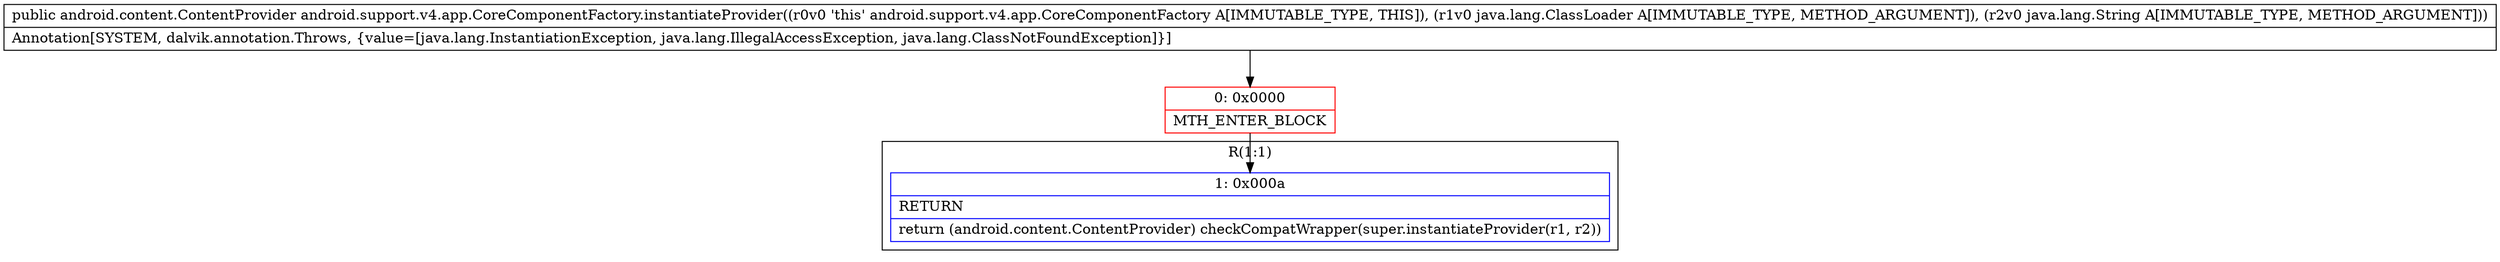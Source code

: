 digraph "CFG forandroid.support.v4.app.CoreComponentFactory.instantiateProvider(Ljava\/lang\/ClassLoader;Ljava\/lang\/String;)Landroid\/content\/ContentProvider;" {
subgraph cluster_Region_390867334 {
label = "R(1:1)";
node [shape=record,color=blue];
Node_1 [shape=record,label="{1\:\ 0x000a|RETURN\l|return (android.content.ContentProvider) checkCompatWrapper(super.instantiateProvider(r1, r2))\l}"];
}
Node_0 [shape=record,color=red,label="{0\:\ 0x0000|MTH_ENTER_BLOCK\l}"];
MethodNode[shape=record,label="{public android.content.ContentProvider android.support.v4.app.CoreComponentFactory.instantiateProvider((r0v0 'this' android.support.v4.app.CoreComponentFactory A[IMMUTABLE_TYPE, THIS]), (r1v0 java.lang.ClassLoader A[IMMUTABLE_TYPE, METHOD_ARGUMENT]), (r2v0 java.lang.String A[IMMUTABLE_TYPE, METHOD_ARGUMENT]))  | Annotation[SYSTEM, dalvik.annotation.Throws, \{value=[java.lang.InstantiationException, java.lang.IllegalAccessException, java.lang.ClassNotFoundException]\}]\l}"];
MethodNode -> Node_0;
Node_0 -> Node_1;
}

